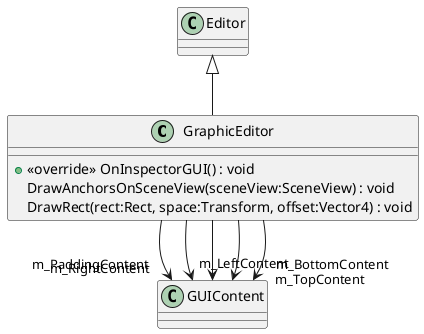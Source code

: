 @startuml
class GraphicEditor {
    + <<override>> OnInspectorGUI() : void
    DrawAnchorsOnSceneView(sceneView:SceneView) : void
    DrawRect(rect:Rect, space:Transform, offset:Vector4) : void
}
Editor <|-- GraphicEditor
GraphicEditor --> "m_PaddingContent" GUIContent
GraphicEditor --> "m_LeftContent" GUIContent
GraphicEditor --> "m_RightContent" GUIContent
GraphicEditor --> "m_TopContent" GUIContent
GraphicEditor --> "m_BottomContent" GUIContent
@enduml
